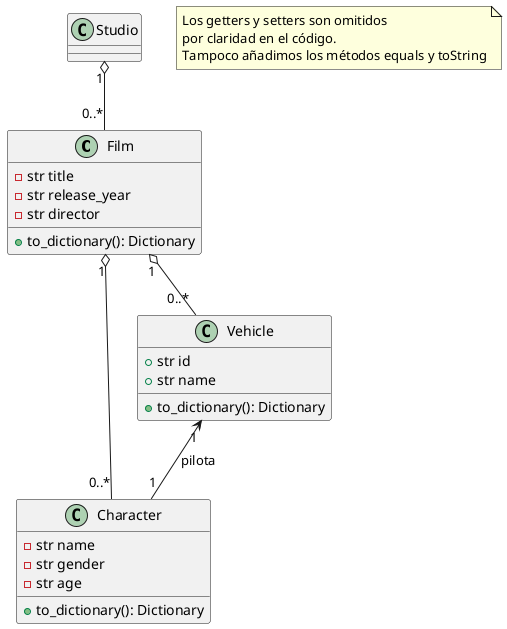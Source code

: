 @startuml ghibli

Film "1" o-- "0..*" Character
Film "1" o-- "0..*" Vehicle
Vehicle "1" <-- "1" Character: pilota
Studio "1" o-- "0..*" Film

class Film {
   - str title
   - str release_year
   - str director
   + to_dictionary(): Dictionary
}

class Character {
   - str name
   - str gender
   - str age
   + to_dictionary(): Dictionary
}

class Vehicle {
    + str id
    + str name
    + to_dictionary(): Dictionary
}

note as N1
    Los getters y setters son omitidos
    por claridad en el código.
    Tampoco añadimos los métodos equals y toString
end note

@enduml